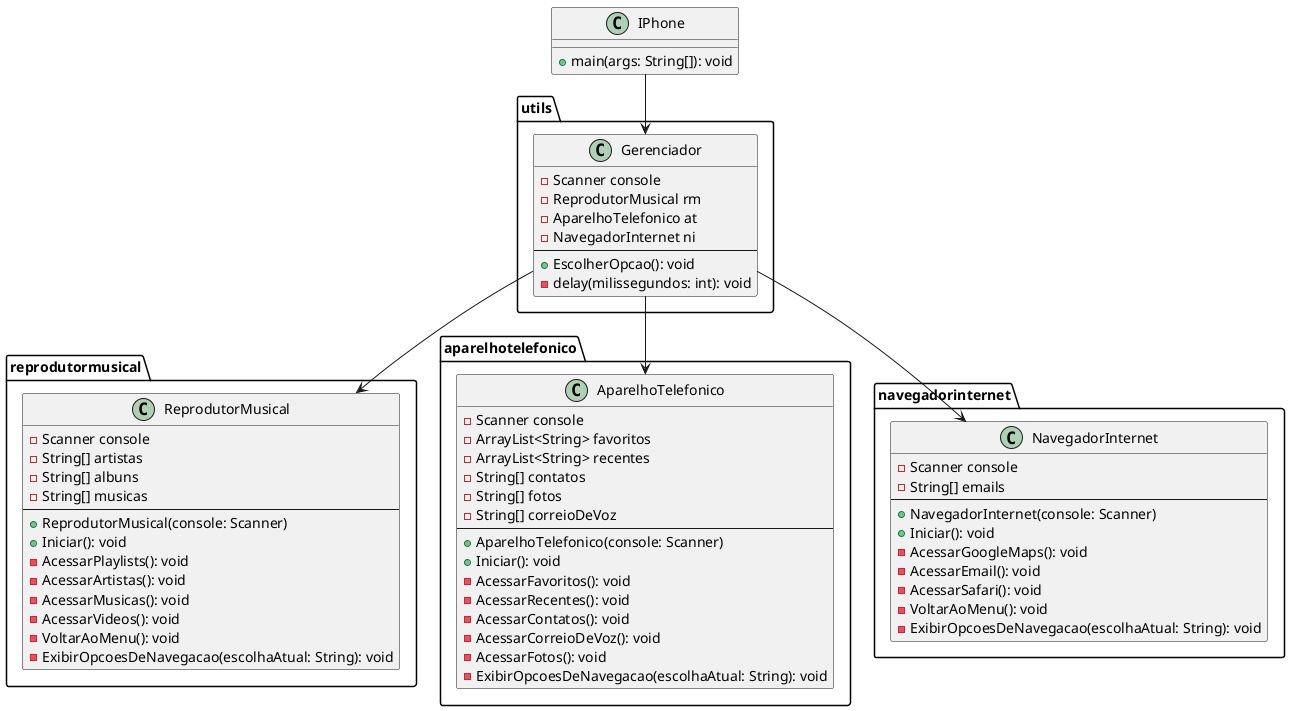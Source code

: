 @startuml


class IPhone {
  + main(args: String[]): void
}

package "utils" {
  class Gerenciador {
    - Scanner console
    - ReprodutorMusical rm
    - AparelhoTelefonico at
    - NavegadorInternet ni
    --
    + EscolherOpcao(): void
    - delay(milissegundos: int): void
  }
}

package "reprodutormusical" {
  class ReprodutorMusical {
    - Scanner console
    - String[] artistas
    - String[] albuns
    - String[] musicas
    --
    + ReprodutorMusical(console: Scanner)
    + Iniciar(): void
    - AcessarPlaylists(): void
    - AcessarArtistas(): void
    - AcessarMusicas(): void
    - AcessarVideos(): void
    - VoltarAoMenu(): void
    - ExibirOpcoesDeNavegacao(escolhaAtual: String): void
  }
}

package "aparelhotelefonico" {
  class AparelhoTelefonico {
    - Scanner console
    - ArrayList<String> favoritos
    - ArrayList<String> recentes
    - String[] contatos
    - String[] fotos
    - String[] correioDeVoz
    --
    + AparelhoTelefonico(console: Scanner)
    + Iniciar(): void
    - AcessarFavoritos(): void
    - AcessarRecentes(): void
    - AcessarContatos(): void
    - AcessarCorreioDeVoz(): void
    - AcessarFotos(): void
    - ExibirOpcoesDeNavegacao(escolhaAtual: String): void
  }
}

package "navegadorinternet" {
  class NavegadorInternet {
    - Scanner console
    - String[] emails
    --
    + NavegadorInternet(console: Scanner)
    + Iniciar(): void
    - AcessarGoogleMaps(): void
    - AcessarEmail(): void
    - AcessarSafari(): void
    - VoltarAoMenu(): void
    - ExibirOpcoesDeNavegacao(escolhaAtual: String): void
  }
}

IPhone --> Gerenciador
Gerenciador --> ReprodutorMusical
Gerenciador --> AparelhoTelefonico
Gerenciador --> NavegadorInternet

@enduml
